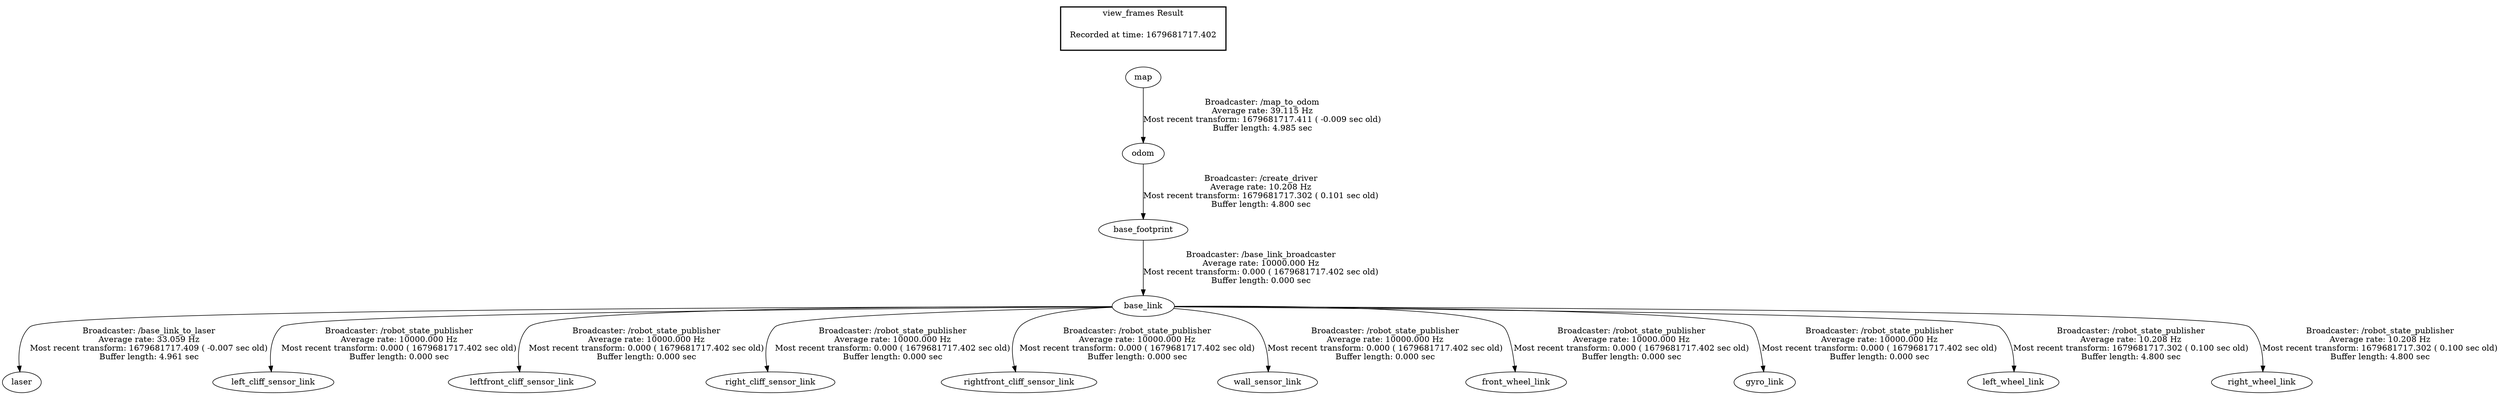digraph G {
"base_link" -> "laser"[label="Broadcaster: /base_link_to_laser\nAverage rate: 33.059 Hz\nMost recent transform: 1679681717.409 ( -0.007 sec old)\nBuffer length: 4.961 sec\n"];
"base_footprint" -> "base_link"[label="Broadcaster: /base_link_broadcaster\nAverage rate: 10000.000 Hz\nMost recent transform: 0.000 ( 1679681717.402 sec old)\nBuffer length: 0.000 sec\n"];
"odom" -> "base_footprint"[label="Broadcaster: /create_driver\nAverage rate: 10.208 Hz\nMost recent transform: 1679681717.302 ( 0.101 sec old)\nBuffer length: 4.800 sec\n"];
"base_link" -> "left_cliff_sensor_link"[label="Broadcaster: /robot_state_publisher\nAverage rate: 10000.000 Hz\nMost recent transform: 0.000 ( 1679681717.402 sec old)\nBuffer length: 0.000 sec\n"];
"base_link" -> "leftfront_cliff_sensor_link"[label="Broadcaster: /robot_state_publisher\nAverage rate: 10000.000 Hz\nMost recent transform: 0.000 ( 1679681717.402 sec old)\nBuffer length: 0.000 sec\n"];
"base_link" -> "right_cliff_sensor_link"[label="Broadcaster: /robot_state_publisher\nAverage rate: 10000.000 Hz\nMost recent transform: 0.000 ( 1679681717.402 sec old)\nBuffer length: 0.000 sec\n"];
"base_link" -> "rightfront_cliff_sensor_link"[label="Broadcaster: /robot_state_publisher\nAverage rate: 10000.000 Hz\nMost recent transform: 0.000 ( 1679681717.402 sec old)\nBuffer length: 0.000 sec\n"];
"base_link" -> "wall_sensor_link"[label="Broadcaster: /robot_state_publisher\nAverage rate: 10000.000 Hz\nMost recent transform: 0.000 ( 1679681717.402 sec old)\nBuffer length: 0.000 sec\n"];
"base_link" -> "front_wheel_link"[label="Broadcaster: /robot_state_publisher\nAverage rate: 10000.000 Hz\nMost recent transform: 0.000 ( 1679681717.402 sec old)\nBuffer length: 0.000 sec\n"];
"base_link" -> "gyro_link"[label="Broadcaster: /robot_state_publisher\nAverage rate: 10000.000 Hz\nMost recent transform: 0.000 ( 1679681717.402 sec old)\nBuffer length: 0.000 sec\n"];
"map" -> "odom"[label="Broadcaster: /map_to_odom\nAverage rate: 39.115 Hz\nMost recent transform: 1679681717.411 ( -0.009 sec old)\nBuffer length: 4.985 sec\n"];
"base_link" -> "left_wheel_link"[label="Broadcaster: /robot_state_publisher\nAverage rate: 10.208 Hz\nMost recent transform: 1679681717.302 ( 0.100 sec old)\nBuffer length: 4.800 sec\n"];
"base_link" -> "right_wheel_link"[label="Broadcaster: /robot_state_publisher\nAverage rate: 10.208 Hz\nMost recent transform: 1679681717.302 ( 0.100 sec old)\nBuffer length: 4.800 sec\n"];
edge [style=invis];
 subgraph cluster_legend { style=bold; color=black; label ="view_frames Result";
"Recorded at time: 1679681717.402"[ shape=plaintext ] ;
 }->"map";
}